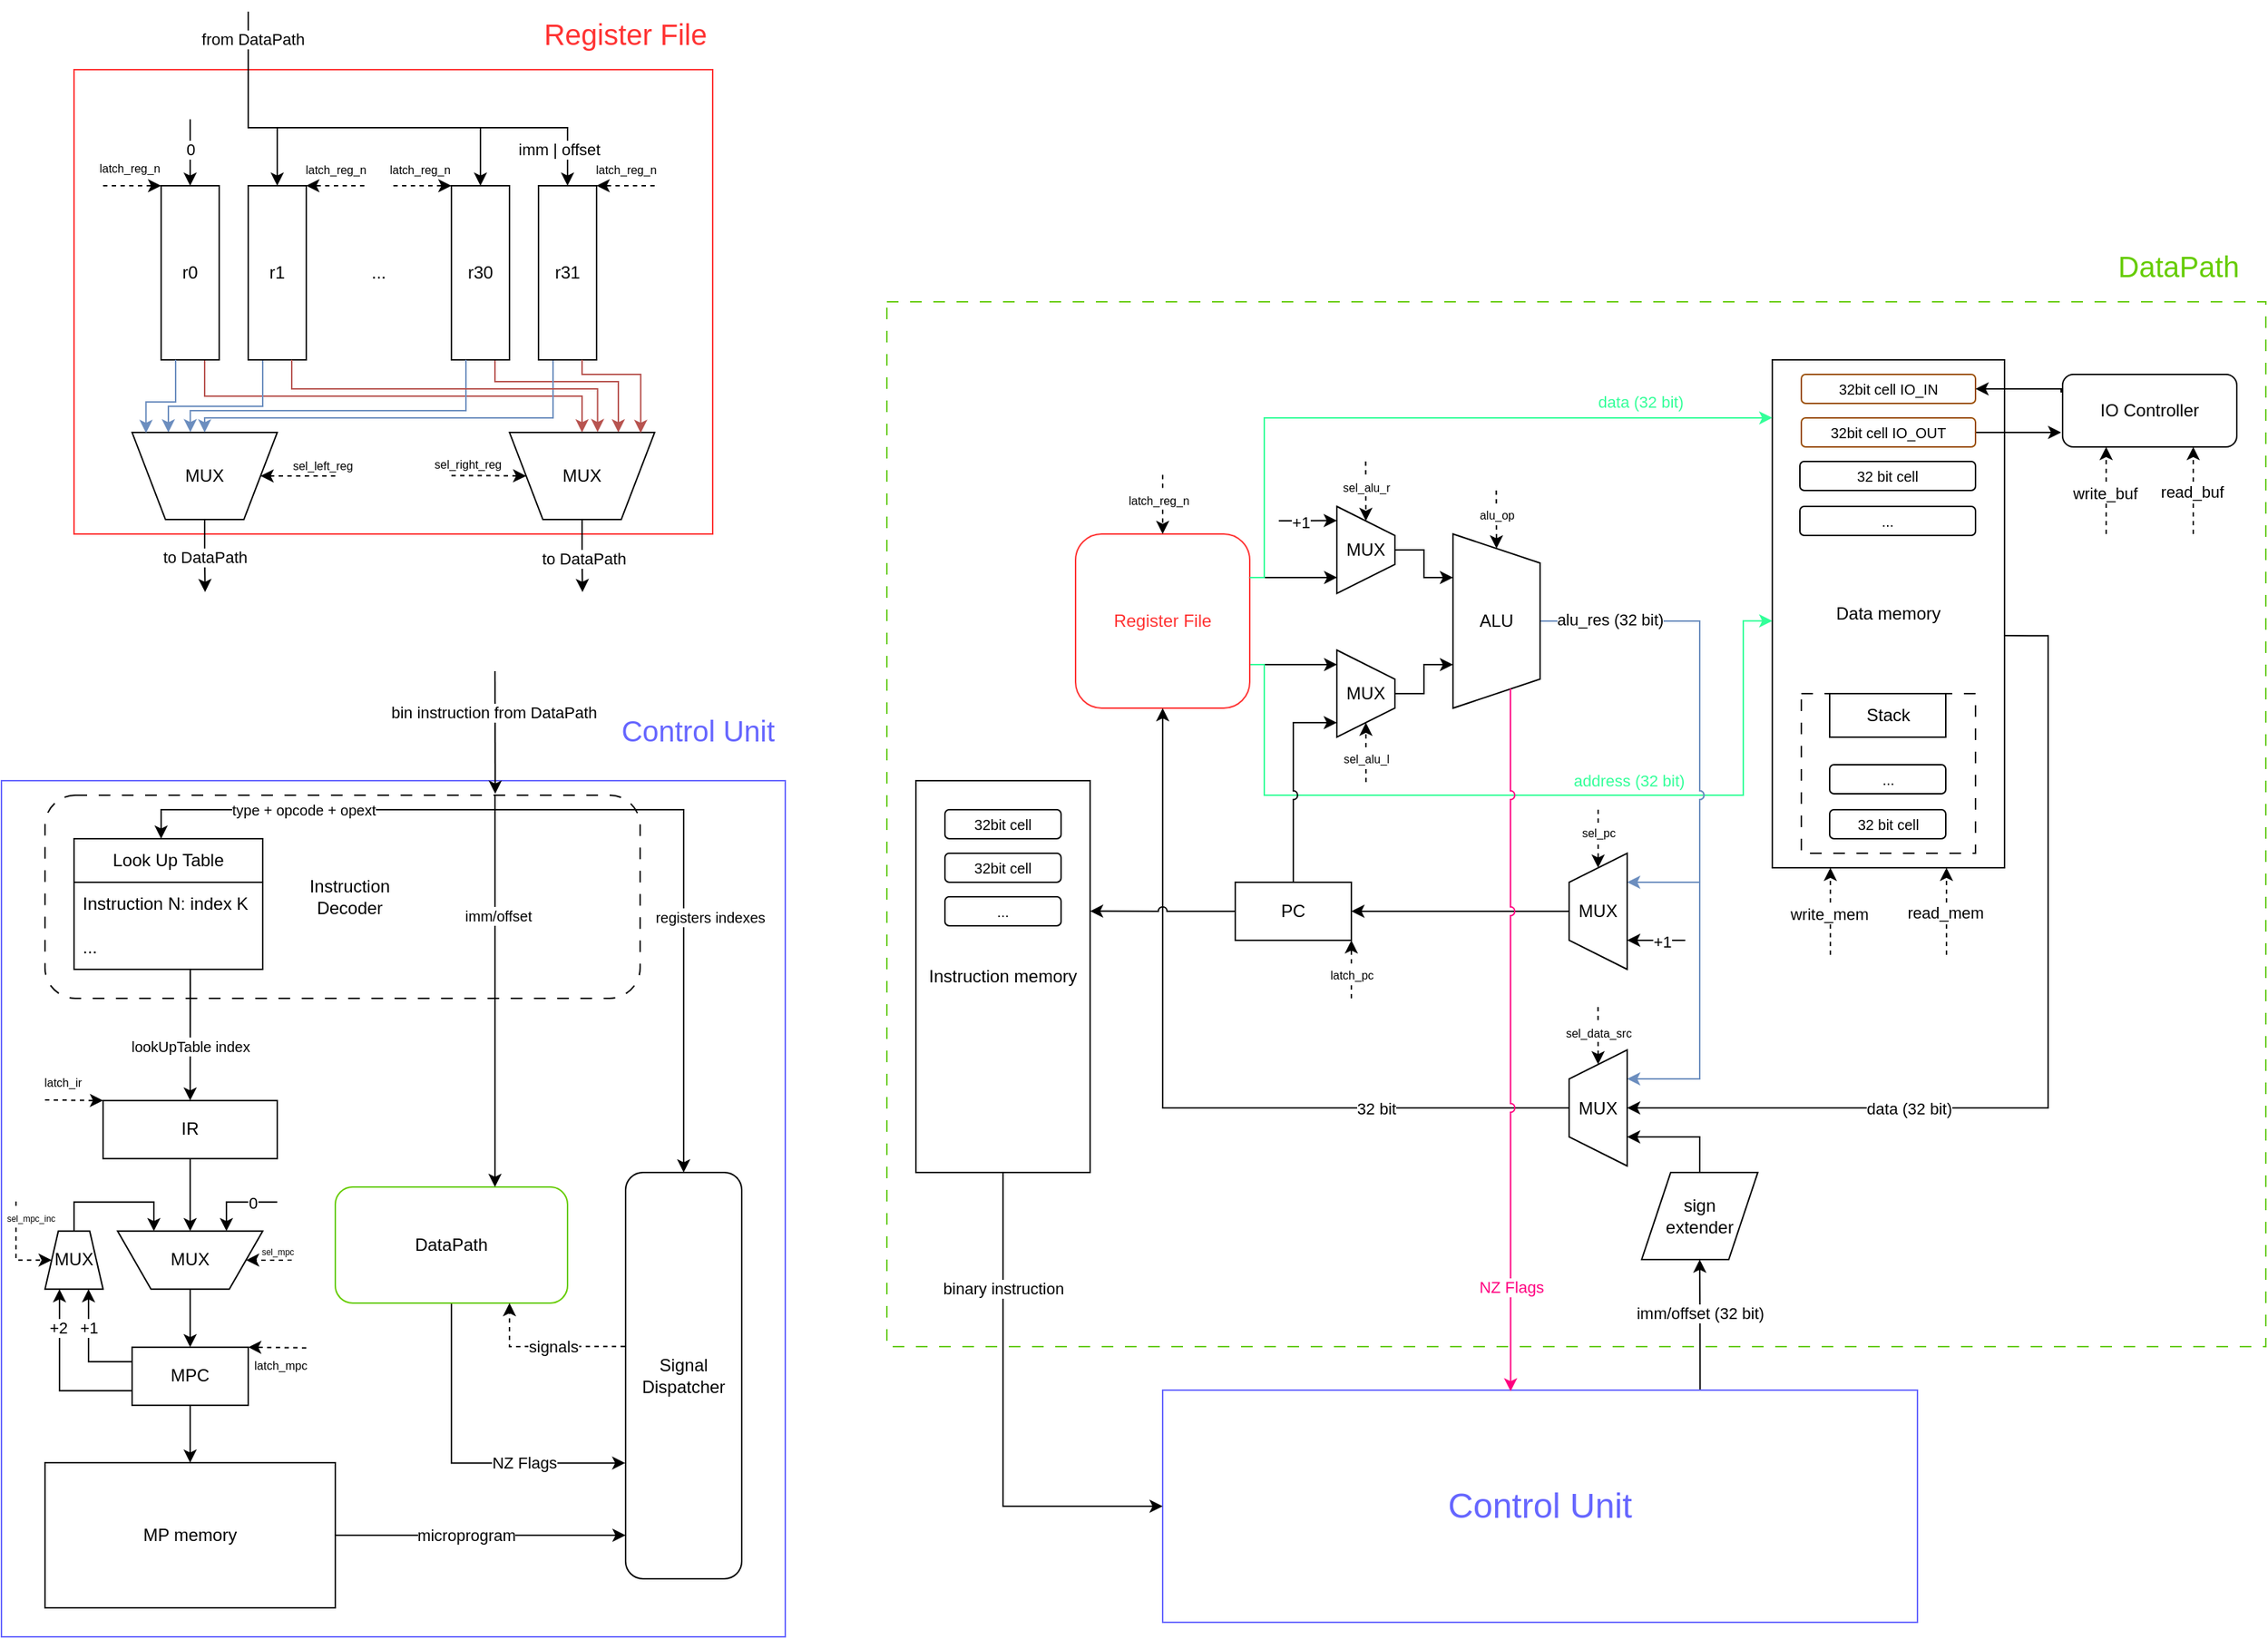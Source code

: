 <mxfile version="27.0.5">
  <diagram name="Страница — 1" id="z1fpUaOGZpdqGnygQPZb">
    <mxGraphModel dx="1426" dy="889" grid="1" gridSize="10" guides="1" tooltips="1" connect="1" arrows="1" fold="1" page="1" pageScale="1" pageWidth="827" pageHeight="1169" math="0" shadow="0">
      <root>
        <mxCell id="0" />
        <mxCell id="1" parent="0" />
        <mxCell id="oMzu2f3fphEvVEeA5ftE-58" value="" style="rounded=1;whiteSpace=wrap;html=1;fillColor=none;movable=1;resizable=1;rotatable=1;deletable=1;editable=1;locked=0;connectable=1;dashed=1;dashPattern=8 8;" parent="1" vertex="1">
          <mxGeometry x="50" y="580" width="410" height="140" as="geometry" />
        </mxCell>
        <mxCell id="oMzu2f3fphEvVEeA5ftE-1" value="" style="verticalLabelPosition=bottom;verticalAlign=top;html=1;shape=mxgraph.basic.rect;fillColor2=none;strokeWidth=1;size=30;indent=100;fillColor=none;strokeColor=#FF3333;movable=1;resizable=1;rotatable=1;deletable=1;editable=1;locked=0;connectable=1;" parent="1" vertex="1">
          <mxGeometry x="70" y="80" width="440" height="320" as="geometry" />
        </mxCell>
        <mxCell id="oMzu2f3fphEvVEeA5ftE-2" value="&lt;font style=&quot;font-size: 20px;&quot;&gt;Register File&lt;/font&gt;" style="text;html=1;align=center;verticalAlign=middle;whiteSpace=wrap;rounded=0;strokeColor=none;fontColor=#FF3333;" parent="1" vertex="1">
          <mxGeometry x="390" y="40" width="120" height="30" as="geometry" />
        </mxCell>
        <mxCell id="oMzu2f3fphEvVEeA5ftE-17" style="edgeStyle=orthogonalEdgeStyle;rounded=0;orthogonalLoop=1;jettySize=auto;html=1;entryX=0;entryY=0.5;entryDx=0;entryDy=0;" parent="1" source="oMzu2f3fphEvVEeA5ftE-1" target="oMzu2f3fphEvVEeA5ftE-3" edge="1">
          <mxGeometry relative="1" as="geometry">
            <Array as="points">
              <mxPoint x="160" y="110" />
              <mxPoint x="160" y="110" />
            </Array>
          </mxGeometry>
        </mxCell>
        <mxCell id="oMzu2f3fphEvVEeA5ftE-18" value="0" style="edgeLabel;html=1;align=center;verticalAlign=middle;resizable=0;points=[];" parent="oMzu2f3fphEvVEeA5ftE-17" vertex="1" connectable="0">
          <mxGeometry x="-0.134" relative="1" as="geometry">
            <mxPoint as="offset" />
          </mxGeometry>
        </mxCell>
        <mxCell id="oMzu2f3fphEvVEeA5ftE-34" style="edgeStyle=orthogonalEdgeStyle;rounded=0;orthogonalLoop=1;jettySize=auto;html=1;exitX=1;exitY=0.25;exitDx=0;exitDy=0;entryX=0.5;entryY=0;entryDx=0;entryDy=0;fillColor=#f8cecc;strokeColor=#b85450;" parent="1" source="oMzu2f3fphEvVEeA5ftE-3" target="oMzu2f3fphEvVEeA5ftE-7" edge="1">
          <mxGeometry relative="1" as="geometry">
            <Array as="points">
              <mxPoint x="160" y="305" />
              <mxPoint x="420" y="305" />
            </Array>
          </mxGeometry>
        </mxCell>
        <mxCell id="oMzu2f3fphEvVEeA5ftE-3" value="r0" style="rounded=0;whiteSpace=wrap;html=1;direction=south;" parent="1" vertex="1">
          <mxGeometry x="130" y="160" width="40" height="120" as="geometry" />
        </mxCell>
        <mxCell id="oMzu2f3fphEvVEeA5ftE-12" style="edgeStyle=orthogonalEdgeStyle;rounded=0;orthogonalLoop=1;jettySize=auto;html=1;entryX=0;entryY=0.5;entryDx=0;entryDy=0;" parent="1" target="oMzu2f3fphEvVEeA5ftE-4" edge="1">
          <mxGeometry relative="1" as="geometry">
            <mxPoint x="190" y="40" as="sourcePoint" />
            <Array as="points">
              <mxPoint x="190" y="120" />
              <mxPoint x="210" y="120" />
            </Array>
          </mxGeometry>
        </mxCell>
        <mxCell id="oMzu2f3fphEvVEeA5ftE-21" style="edgeStyle=orthogonalEdgeStyle;rounded=0;orthogonalLoop=1;jettySize=auto;html=1;exitX=1;exitY=0.75;exitDx=0;exitDy=0;entryX=0.25;entryY=0;entryDx=0;entryDy=0;fillColor=#dae8fc;strokeColor=#6c8ebf;" parent="1" source="oMzu2f3fphEvVEeA5ftE-4" target="oMzu2f3fphEvVEeA5ftE-6" edge="1">
          <mxGeometry relative="1" as="geometry">
            <mxPoint x="230" y="298" as="sourcePoint" />
            <mxPoint x="135" y="348" as="targetPoint" />
            <Array as="points">
              <mxPoint x="200" y="312" />
              <mxPoint x="135" y="312" />
            </Array>
          </mxGeometry>
        </mxCell>
        <mxCell id="oMzu2f3fphEvVEeA5ftE-4" value="r1" style="rounded=0;whiteSpace=wrap;html=1;direction=south;" parent="1" vertex="1">
          <mxGeometry x="190" y="160" width="40" height="120" as="geometry" />
        </mxCell>
        <mxCell id="oMzu2f3fphEvVEeA5ftE-13" style="edgeStyle=orthogonalEdgeStyle;rounded=0;orthogonalLoop=1;jettySize=auto;html=1;entryX=0;entryY=0.5;entryDx=0;entryDy=0;" parent="1" target="oMzu2f3fphEvVEeA5ftE-5" edge="1">
          <mxGeometry relative="1" as="geometry">
            <mxPoint x="190" y="40" as="sourcePoint" />
            <Array as="points">
              <mxPoint x="190" y="40" />
              <mxPoint x="190" y="120" />
              <mxPoint x="350" y="120" />
            </Array>
          </mxGeometry>
        </mxCell>
        <mxCell id="oMzu2f3fphEvVEeA5ftE-31" style="edgeStyle=orthogonalEdgeStyle;rounded=0;orthogonalLoop=1;jettySize=auto;html=1;exitX=1;exitY=0.25;exitDx=0;exitDy=0;entryX=0.75;entryY=0;entryDx=0;entryDy=0;fillColor=#f8cecc;strokeColor=#b85450;" parent="1" source="oMzu2f3fphEvVEeA5ftE-5" target="oMzu2f3fphEvVEeA5ftE-7" edge="1">
          <mxGeometry relative="1" as="geometry">
            <mxPoint x="350" y="275" as="sourcePoint" />
            <mxPoint x="445" y="325" as="targetPoint" />
            <Array as="points">
              <mxPoint x="360" y="295" />
              <mxPoint x="445" y="295" />
            </Array>
          </mxGeometry>
        </mxCell>
        <mxCell id="oMzu2f3fphEvVEeA5ftE-5" value="r30" style="rounded=0;whiteSpace=wrap;html=1;direction=south;" parent="1" vertex="1">
          <mxGeometry x="330" y="160" width="40" height="120" as="geometry" />
        </mxCell>
        <mxCell id="oMzu2f3fphEvVEeA5ftE-36" style="edgeStyle=orthogonalEdgeStyle;rounded=0;orthogonalLoop=1;jettySize=auto;html=1;exitX=0.5;exitY=1;exitDx=0;exitDy=0;" parent="1" source="oMzu2f3fphEvVEeA5ftE-6" edge="1">
          <mxGeometry relative="1" as="geometry">
            <mxPoint x="160.31" y="440" as="targetPoint" />
          </mxGeometry>
        </mxCell>
        <mxCell id="oMzu2f3fphEvVEeA5ftE-38" value="to DataPath" style="edgeLabel;html=1;align=center;verticalAlign=middle;resizable=0;points=[];" parent="oMzu2f3fphEvVEeA5ftE-36" vertex="1" connectable="0">
          <mxGeometry x="-0.131" relative="1" as="geometry">
            <mxPoint y="4" as="offset" />
          </mxGeometry>
        </mxCell>
        <mxCell id="oMzu2f3fphEvVEeA5ftE-40" style="edgeStyle=orthogonalEdgeStyle;rounded=0;orthogonalLoop=1;jettySize=auto;html=1;exitX=1;exitY=0.5;exitDx=0;exitDy=0;entryX=1;entryY=0.5;entryDx=0;entryDy=0;" parent="1" source="oMzu2f3fphEvVEeA5ftE-6" target="oMzu2f3fphEvVEeA5ftE-6" edge="1">
          <mxGeometry relative="1" as="geometry">
            <Array as="points" />
          </mxGeometry>
        </mxCell>
        <mxCell id="oMzu2f3fphEvVEeA5ftE-41" style="edgeStyle=orthogonalEdgeStyle;rounded=0;orthogonalLoop=1;jettySize=auto;html=1;exitX=0.409;exitY=0.875;exitDx=0;exitDy=0;entryX=1;entryY=0.5;entryDx=0;entryDy=0;exitPerimeter=0;dashed=1;" parent="1" source="oMzu2f3fphEvVEeA5ftE-1" target="oMzu2f3fphEvVEeA5ftE-6" edge="1">
          <mxGeometry relative="1" as="geometry">
            <mxPoint x="230" y="360" as="sourcePoint" />
            <Array as="points">
              <mxPoint x="230" y="360" />
              <mxPoint x="230" y="360" />
            </Array>
          </mxGeometry>
        </mxCell>
        <mxCell id="oMzu2f3fphEvVEeA5ftE-43" value="&lt;font style=&quot;font-size: 8px;&quot;&gt;sel_left_reg&lt;/font&gt;" style="edgeLabel;html=1;align=center;verticalAlign=middle;resizable=0;points=[];" parent="oMzu2f3fphEvVEeA5ftE-41" vertex="1" connectable="0">
          <mxGeometry x="-0.631" y="-2" relative="1" as="geometry">
            <mxPoint y="-6" as="offset" />
          </mxGeometry>
        </mxCell>
        <mxCell id="oMzu2f3fphEvVEeA5ftE-6" value="MUX" style="verticalLabelPosition=middle;verticalAlign=middle;html=1;shape=trapezoid;perimeter=trapezoidPerimeter;whiteSpace=wrap;size=0.23;arcSize=10;flipV=1;labelPosition=center;align=center;" parent="1" vertex="1">
          <mxGeometry x="110" y="330" width="100" height="60" as="geometry" />
        </mxCell>
        <mxCell id="oMzu2f3fphEvVEeA5ftE-37" style="edgeStyle=orthogonalEdgeStyle;rounded=0;orthogonalLoop=1;jettySize=auto;html=1;exitX=0.5;exitY=1;exitDx=0;exitDy=0;" parent="1" source="oMzu2f3fphEvVEeA5ftE-7" edge="1">
          <mxGeometry relative="1" as="geometry">
            <mxPoint x="420.31" y="440" as="targetPoint" />
          </mxGeometry>
        </mxCell>
        <mxCell id="oMzu2f3fphEvVEeA5ftE-39" value="to DataPath" style="edgeLabel;html=1;align=center;verticalAlign=middle;resizable=0;points=[];" parent="oMzu2f3fphEvVEeA5ftE-37" vertex="1" connectable="0">
          <mxGeometry x="-0.348" y="1" relative="1" as="geometry">
            <mxPoint y="10" as="offset" />
          </mxGeometry>
        </mxCell>
        <mxCell id="oMzu2f3fphEvVEeA5ftE-7" value="MUX" style="verticalLabelPosition=middle;verticalAlign=middle;html=1;shape=trapezoid;perimeter=trapezoidPerimeter;whiteSpace=wrap;size=0.23;arcSize=10;flipV=1;labelPosition=center;align=center;" parent="1" vertex="1">
          <mxGeometry x="370" y="330" width="100" height="60" as="geometry" />
        </mxCell>
        <mxCell id="oMzu2f3fphEvVEeA5ftE-8" value="..." style="text;html=1;align=center;verticalAlign=middle;whiteSpace=wrap;rounded=0;" parent="1" vertex="1">
          <mxGeometry x="260" y="200" width="40" height="40" as="geometry" />
        </mxCell>
        <mxCell id="oMzu2f3fphEvVEeA5ftE-16" style="edgeStyle=orthogonalEdgeStyle;rounded=0;orthogonalLoop=1;jettySize=auto;html=1;entryX=0;entryY=0.5;entryDx=0;entryDy=0;" parent="1" target="oMzu2f3fphEvVEeA5ftE-15" edge="1">
          <mxGeometry relative="1" as="geometry">
            <mxPoint x="190" y="40" as="sourcePoint" />
            <Array as="points">
              <mxPoint x="190" y="40" />
              <mxPoint x="190" y="120" />
              <mxPoint x="410" y="120" />
            </Array>
          </mxGeometry>
        </mxCell>
        <mxCell id="oMzu2f3fphEvVEeA5ftE-19" value="from DataPath" style="edgeLabel;html=1;align=center;verticalAlign=middle;resizable=0;points=[];" parent="oMzu2f3fphEvVEeA5ftE-16" vertex="1" connectable="0">
          <mxGeometry x="-0.889" y="3" relative="1" as="geometry">
            <mxPoint as="offset" />
          </mxGeometry>
        </mxCell>
        <mxCell id="oMzu2f3fphEvVEeA5ftE-35" value="imm | offset" style="edgeLabel;html=1;align=center;verticalAlign=middle;resizable=0;points=[];" parent="oMzu2f3fphEvVEeA5ftE-16" vertex="1" connectable="0">
          <mxGeometry x="0.858" y="1" relative="1" as="geometry">
            <mxPoint x="-7" y="-1" as="offset" />
          </mxGeometry>
        </mxCell>
        <mxCell id="oMzu2f3fphEvVEeA5ftE-23" style="edgeStyle=orthogonalEdgeStyle;rounded=0;orthogonalLoop=1;jettySize=auto;html=1;exitX=1;exitY=0.75;exitDx=0;exitDy=0;entryX=0.5;entryY=0;entryDx=0;entryDy=0;fillColor=#dae8fc;strokeColor=#6c8ebf;" parent="1" source="oMzu2f3fphEvVEeA5ftE-15" target="oMzu2f3fphEvVEeA5ftE-6" edge="1">
          <mxGeometry relative="1" as="geometry">
            <Array as="points">
              <mxPoint x="400" y="320" />
              <mxPoint x="160" y="320" />
            </Array>
          </mxGeometry>
        </mxCell>
        <mxCell id="oMzu2f3fphEvVEeA5ftE-15" value="r31" style="rounded=0;whiteSpace=wrap;html=1;direction=south;" parent="1" vertex="1">
          <mxGeometry x="390" y="160" width="40" height="120" as="geometry" />
        </mxCell>
        <mxCell id="oMzu2f3fphEvVEeA5ftE-20" style="edgeStyle=orthogonalEdgeStyle;rounded=0;orthogonalLoop=1;jettySize=auto;html=1;exitX=1;exitY=0.75;exitDx=0;exitDy=0;entryX=0.096;entryY=0.994;entryDx=0;entryDy=0;entryPerimeter=0;fillColor=#dae8fc;strokeColor=#6c8ebf;" parent="1" source="oMzu2f3fphEvVEeA5ftE-3" target="oMzu2f3fphEvVEeA5ftE-6" edge="1">
          <mxGeometry relative="1" as="geometry">
            <mxPoint x="170" y="299" as="sourcePoint" />
            <mxPoint x="119.8" y="349.48" as="targetPoint" />
            <Array as="points">
              <mxPoint x="140" y="309" />
              <mxPoint x="120" y="309" />
            </Array>
          </mxGeometry>
        </mxCell>
        <mxCell id="oMzu2f3fphEvVEeA5ftE-22" style="edgeStyle=orthogonalEdgeStyle;rounded=0;orthogonalLoop=1;jettySize=auto;html=1;entryX=0.401;entryY=1.003;entryDx=0;entryDy=0;entryPerimeter=0;fillColor=#dae8fc;strokeColor=#6c8ebf;" parent="1" target="oMzu2f3fphEvVEeA5ftE-6" edge="1">
          <mxGeometry relative="1" as="geometry">
            <mxPoint x="340" y="280" as="sourcePoint" />
            <mxPoint x="150.1" y="338" as="targetPoint" />
            <Array as="points">
              <mxPoint x="340" y="280" />
              <mxPoint x="340" y="315" />
              <mxPoint x="150" y="315" />
            </Array>
          </mxGeometry>
        </mxCell>
        <mxCell id="oMzu2f3fphEvVEeA5ftE-30" style="edgeStyle=orthogonalEdgeStyle;rounded=0;orthogonalLoop=1;jettySize=auto;html=1;exitX=1;exitY=0.25;exitDx=0;exitDy=0;entryX=0.904;entryY=0.994;entryDx=0;entryDy=0;entryPerimeter=0;fillColor=#f8cecc;strokeColor=#b85450;" parent="1" source="oMzu2f3fphEvVEeA5ftE-15" target="oMzu2f3fphEvVEeA5ftE-7" edge="1">
          <mxGeometry relative="1" as="geometry">
            <Array as="points">
              <mxPoint x="420" y="290" />
              <mxPoint x="460" y="290" />
            </Array>
          </mxGeometry>
        </mxCell>
        <mxCell id="oMzu2f3fphEvVEeA5ftE-33" style="edgeStyle=orthogonalEdgeStyle;rounded=0;orthogonalLoop=1;jettySize=auto;html=1;exitX=1;exitY=0.25;exitDx=0;exitDy=0;entryX=0.607;entryY=1.004;entryDx=0;entryDy=0;entryPerimeter=0;fillColor=#f8cecc;strokeColor=#b85450;" parent="1" source="oMzu2f3fphEvVEeA5ftE-4" edge="1">
          <mxGeometry relative="1" as="geometry">
            <mxPoint x="230" y="280.0" as="sourcePoint" />
            <mxPoint x="430.7" y="329.76" as="targetPoint" />
            <Array as="points">
              <mxPoint x="220" y="300" />
              <mxPoint x="431" y="300" />
            </Array>
          </mxGeometry>
        </mxCell>
        <mxCell id="oMzu2f3fphEvVEeA5ftE-42" style="edgeStyle=orthogonalEdgeStyle;rounded=0;orthogonalLoop=1;jettySize=auto;html=1;exitX=0;exitY=0.5;exitDx=0;exitDy=0;entryX=0;entryY=0.5;entryDx=0;entryDy=0;dashed=1;" parent="1" target="oMzu2f3fphEvVEeA5ftE-7" edge="1">
          <mxGeometry relative="1" as="geometry">
            <mxPoint x="330" y="359.8" as="sourcePoint" />
            <mxPoint x="381" y="359.8" as="targetPoint" />
            <Array as="points">
              <mxPoint x="360" y="360" />
            </Array>
          </mxGeometry>
        </mxCell>
        <mxCell id="oMzu2f3fphEvVEeA5ftE-44" value="&lt;font style=&quot;font-size: 8px;&quot;&gt;sel_right_reg&lt;/font&gt;" style="edgeLabel;html=1;align=center;verticalAlign=middle;resizable=0;points=[];" parent="oMzu2f3fphEvVEeA5ftE-42" vertex="1" connectable="0">
          <mxGeometry x="0.013" y="-2" relative="1" as="geometry">
            <mxPoint x="-15" y="-11" as="offset" />
          </mxGeometry>
        </mxCell>
        <mxCell id="oMzu2f3fphEvVEeA5ftE-46" value="" style="endArrow=classic;html=1;rounded=0;entryX=0;entryY=1;entryDx=0;entryDy=0;dashed=1;" parent="1" target="oMzu2f3fphEvVEeA5ftE-3" edge="1">
          <mxGeometry width="50" height="50" relative="1" as="geometry">
            <mxPoint x="90" y="160" as="sourcePoint" />
            <mxPoint x="130" y="160" as="targetPoint" />
          </mxGeometry>
        </mxCell>
        <mxCell id="oMzu2f3fphEvVEeA5ftE-47" value="&lt;font style=&quot;font-size: 8px;&quot;&gt;latch_reg_n&lt;/font&gt;" style="edgeLabel;html=1;align=center;verticalAlign=middle;resizable=0;points=[];" parent="oMzu2f3fphEvVEeA5ftE-46" vertex="1" connectable="0">
          <mxGeometry x="0.053" relative="1" as="geometry">
            <mxPoint x="-3" y="-13" as="offset" />
          </mxGeometry>
        </mxCell>
        <mxCell id="oMzu2f3fphEvVEeA5ftE-48" value="" style="endArrow=classic;html=1;rounded=0;dashed=1;entryX=0;entryY=0;entryDx=0;entryDy=0;" parent="1" target="oMzu2f3fphEvVEeA5ftE-4" edge="1">
          <mxGeometry width="50" height="50" relative="1" as="geometry">
            <mxPoint x="270" y="160" as="sourcePoint" />
            <mxPoint x="250" y="159.52" as="targetPoint" />
          </mxGeometry>
        </mxCell>
        <mxCell id="oMzu2f3fphEvVEeA5ftE-49" value="&lt;font style=&quot;font-size: 8px;&quot;&gt;latch_reg_n&lt;/font&gt;" style="edgeLabel;html=1;align=center;verticalAlign=middle;resizable=0;points=[];" parent="oMzu2f3fphEvVEeA5ftE-48" vertex="1" connectable="0">
          <mxGeometry x="0.053" relative="1" as="geometry">
            <mxPoint x="1" y="-12" as="offset" />
          </mxGeometry>
        </mxCell>
        <mxCell id="oMzu2f3fphEvVEeA5ftE-52" value="" style="endArrow=classic;html=1;rounded=0;entryX=0;entryY=1;entryDx=0;entryDy=0;dashed=1;" parent="1" target="oMzu2f3fphEvVEeA5ftE-5" edge="1">
          <mxGeometry width="50" height="50" relative="1" as="geometry">
            <mxPoint x="290" y="160" as="sourcePoint" />
            <mxPoint x="330" y="160" as="targetPoint" />
          </mxGeometry>
        </mxCell>
        <mxCell id="oMzu2f3fphEvVEeA5ftE-53" value="&lt;font style=&quot;font-size: 8px;&quot;&gt;latch_reg_n&lt;/font&gt;" style="edgeLabel;html=1;align=center;verticalAlign=middle;resizable=0;points=[];" parent="oMzu2f3fphEvVEeA5ftE-52" vertex="1" connectable="0">
          <mxGeometry x="0.053" relative="1" as="geometry">
            <mxPoint x="-3" y="-12" as="offset" />
          </mxGeometry>
        </mxCell>
        <mxCell id="oMzu2f3fphEvVEeA5ftE-54" value="" style="endArrow=classic;html=1;rounded=0;dashed=1;entryX=0;entryY=0;entryDx=0;entryDy=0;" parent="1" target="oMzu2f3fphEvVEeA5ftE-15" edge="1">
          <mxGeometry width="50" height="50" relative="1" as="geometry">
            <mxPoint x="470" y="160" as="sourcePoint" />
            <mxPoint x="430" y="160" as="targetPoint" />
          </mxGeometry>
        </mxCell>
        <mxCell id="oMzu2f3fphEvVEeA5ftE-55" value="&lt;font style=&quot;font-size: 8px;&quot;&gt;latch_reg_n&lt;/font&gt;" style="edgeLabel;html=1;align=center;verticalAlign=middle;resizable=0;points=[];" parent="oMzu2f3fphEvVEeA5ftE-54" vertex="1" connectable="0">
          <mxGeometry x="0.053" relative="1" as="geometry">
            <mxPoint x="1" y="-12" as="offset" />
          </mxGeometry>
        </mxCell>
        <mxCell id="oMzu2f3fphEvVEeA5ftE-56" value="" style="rounded=0;whiteSpace=wrap;html=1;fillColor=none;strokeColor=#6666FF;movable=1;resizable=1;rotatable=1;deletable=1;editable=1;locked=0;connectable=1;" parent="1" vertex="1">
          <mxGeometry x="20" y="570" width="540" height="590" as="geometry" />
        </mxCell>
        <mxCell id="oMzu2f3fphEvVEeA5ftE-57" value="&lt;font style=&quot;color: rgb(102, 102, 255); font-size: 20px;&quot;&gt;Control Unit&lt;/font&gt;" style="text;html=1;align=center;verticalAlign=middle;whiteSpace=wrap;rounded=0;" parent="1" vertex="1">
          <mxGeometry x="440" y="520" width="120" height="30" as="geometry" />
        </mxCell>
        <mxCell id="oMzu2f3fphEvVEeA5ftE-61" style="edgeStyle=orthogonalEdgeStyle;rounded=0;orthogonalLoop=1;jettySize=auto;html=1;entryX=0.5;entryY=0;entryDx=0;entryDy=0;" parent="1" target="oMzu2f3fphEvVEeA5ftE-85" edge="1">
          <mxGeometry relative="1" as="geometry">
            <mxPoint x="490" y="760" as="targetPoint" />
            <mxPoint x="360" y="580" as="sourcePoint" />
            <Array as="points">
              <mxPoint x="360" y="590" />
              <mxPoint x="490" y="590" />
            </Array>
          </mxGeometry>
        </mxCell>
        <mxCell id="qaOXAqAwc1qHSj3cVgYt-5" value="&lt;font style=&quot;font-size: 10px;&quot;&gt;registers indexes&lt;/font&gt;" style="edgeLabel;html=1;align=center;verticalAlign=middle;resizable=0;points=[];" parent="oMzu2f3fphEvVEeA5ftE-61" vertex="1" connectable="0">
          <mxGeometry x="-0.361" y="1" relative="1" as="geometry">
            <mxPoint x="33" y="75" as="offset" />
          </mxGeometry>
        </mxCell>
        <mxCell id="oMzu2f3fphEvVEeA5ftE-62" style="edgeStyle=orthogonalEdgeStyle;rounded=0;orthogonalLoop=1;jettySize=auto;html=1;entryX=0.5;entryY=0;entryDx=0;entryDy=0;exitX=0.616;exitY=1.006;exitDx=0;exitDy=0;exitPerimeter=0;" parent="1" source="eaKH2CY-1QnrjqGqMFEq-3" target="oMzu2f3fphEvVEeA5ftE-59" edge="1">
          <mxGeometry relative="1" as="geometry">
            <mxPoint x="150" y="700" as="sourcePoint" />
            <Array as="points">
              <mxPoint x="150" y="710" />
              <mxPoint x="150" y="710" />
            </Array>
          </mxGeometry>
        </mxCell>
        <mxCell id="qaOXAqAwc1qHSj3cVgYt-3" value="&lt;font style=&quot;font-size: 10px;&quot;&gt;lookUpTable index&lt;/font&gt;" style="edgeLabel;html=1;align=center;verticalAlign=middle;resizable=0;points=[];" parent="oMzu2f3fphEvVEeA5ftE-62" vertex="1" connectable="0">
          <mxGeometry x="-0.378" y="-1" relative="1" as="geometry">
            <mxPoint x="1" y="25" as="offset" />
          </mxGeometry>
        </mxCell>
        <mxCell id="oMzu2f3fphEvVEeA5ftE-67" style="edgeStyle=orthogonalEdgeStyle;rounded=0;orthogonalLoop=1;jettySize=auto;html=1;exitX=0.5;exitY=1;exitDx=0;exitDy=0;entryX=0.5;entryY=0;entryDx=0;entryDy=0;" parent="1" source="oMzu2f3fphEvVEeA5ftE-59" target="oMzu2f3fphEvVEeA5ftE-66" edge="1">
          <mxGeometry relative="1" as="geometry" />
        </mxCell>
        <mxCell id="oMzu2f3fphEvVEeA5ftE-59" value="IR" style="rounded=0;whiteSpace=wrap;html=1;" parent="1" vertex="1">
          <mxGeometry x="90" y="790.43" width="120" height="40" as="geometry" />
        </mxCell>
        <mxCell id="oMzu2f3fphEvVEeA5ftE-78" style="edgeStyle=orthogonalEdgeStyle;rounded=0;orthogonalLoop=1;jettySize=auto;html=1;exitX=0.5;exitY=1;exitDx=0;exitDy=0;entryX=0.5;entryY=0;entryDx=0;entryDy=0;" parent="1" source="oMzu2f3fphEvVEeA5ftE-66" target="oMzu2f3fphEvVEeA5ftE-77" edge="1">
          <mxGeometry relative="1" as="geometry" />
        </mxCell>
        <mxCell id="oMzu2f3fphEvVEeA5ftE-66" value="MUX" style="verticalLabelPosition=middle;verticalAlign=middle;html=1;shape=trapezoid;perimeter=trapezoidPerimeter;whiteSpace=wrap;size=0.23;arcSize=10;flipV=1;labelPosition=center;align=center;" parent="1" vertex="1">
          <mxGeometry x="100" y="880.43" width="100" height="40" as="geometry" />
        </mxCell>
        <mxCell id="oMzu2f3fphEvVEeA5ftE-70" value="" style="endArrow=classic;html=1;rounded=0;entryX=0.75;entryY=0;entryDx=0;entryDy=0;edgeStyle=orthogonalEdgeStyle;" parent="1" target="oMzu2f3fphEvVEeA5ftE-66" edge="1">
          <mxGeometry width="50" height="50" relative="1" as="geometry">
            <mxPoint x="210" y="860.43" as="sourcePoint" />
            <mxPoint x="265" y="870.43" as="targetPoint" />
            <Array as="points">
              <mxPoint x="210" y="860.43" />
              <mxPoint x="175" y="860.43" />
            </Array>
          </mxGeometry>
        </mxCell>
        <mxCell id="oMzu2f3fphEvVEeA5ftE-71" value="0" style="edgeLabel;html=1;align=center;verticalAlign=middle;resizable=0;points=[];" parent="oMzu2f3fphEvVEeA5ftE-70" vertex="1" connectable="0">
          <mxGeometry x="-0.36" relative="1" as="geometry">
            <mxPoint as="offset" />
          </mxGeometry>
        </mxCell>
        <mxCell id="oMzu2f3fphEvVEeA5ftE-94" style="edgeStyle=orthogonalEdgeStyle;rounded=0;orthogonalLoop=1;jettySize=auto;html=1;entryX=-0.003;entryY=0.715;entryDx=0;entryDy=0;exitX=0.5;exitY=1;exitDx=0;exitDy=0;entryPerimeter=0;" parent="1" source="oMzu2f3fphEvVEeA5ftE-74" target="oMzu2f3fphEvVEeA5ftE-85" edge="1">
          <mxGeometry relative="1" as="geometry">
            <Array as="points">
              <mxPoint x="330" y="1040" />
            </Array>
            <mxPoint x="312.5" y="1060.03" as="sourcePoint" />
            <mxPoint x="287.48" y="990" as="targetPoint" />
          </mxGeometry>
        </mxCell>
        <mxCell id="oMzu2f3fphEvVEeA5ftE-95" value="&lt;font&gt;NZ Flags&lt;/font&gt;" style="edgeLabel;html=1;align=center;verticalAlign=middle;resizable=0;points=[];" parent="oMzu2f3fphEvVEeA5ftE-94" vertex="1" connectable="0">
          <mxGeometry x="0.158" y="1" relative="1" as="geometry">
            <mxPoint x="27" y="1" as="offset" />
          </mxGeometry>
        </mxCell>
        <mxCell id="oMzu2f3fphEvVEeA5ftE-74" value="DataPath" style="rounded=1;whiteSpace=wrap;html=1;strokeColor=#66CC00;" parent="1" vertex="1">
          <mxGeometry x="250" y="850" width="160" height="80" as="geometry" />
        </mxCell>
        <mxCell id="oMzu2f3fphEvVEeA5ftE-76" style="edgeStyle=orthogonalEdgeStyle;rounded=0;orthogonalLoop=1;jettySize=auto;html=1;exitX=0.5;exitY=0;exitDx=0;exitDy=0;entryX=0.25;entryY=0;entryDx=0;entryDy=0;" parent="1" source="oMzu2f3fphEvVEeA5ftE-75" target="oMzu2f3fphEvVEeA5ftE-66" edge="1">
          <mxGeometry relative="1" as="geometry" />
        </mxCell>
        <mxCell id="oMzu2f3fphEvVEeA5ftE-75" value="MUX" style="verticalLabelPosition=middle;verticalAlign=middle;html=1;shape=trapezoid;perimeter=trapezoidPerimeter;whiteSpace=wrap;size=0.23;arcSize=10;flipV=0;labelPosition=center;align=center;" parent="1" vertex="1">
          <mxGeometry x="50" y="880.43" width="40" height="40" as="geometry" />
        </mxCell>
        <mxCell id="oMzu2f3fphEvVEeA5ftE-79" style="edgeStyle=orthogonalEdgeStyle;rounded=0;orthogonalLoop=1;jettySize=auto;html=1;exitX=0;exitY=0.25;exitDx=0;exitDy=0;entryX=0.75;entryY=1;entryDx=0;entryDy=0;" parent="1" source="oMzu2f3fphEvVEeA5ftE-77" target="oMzu2f3fphEvVEeA5ftE-75" edge="1">
          <mxGeometry relative="1" as="geometry" />
        </mxCell>
        <mxCell id="oMzu2f3fphEvVEeA5ftE-81" value="+1" style="edgeLabel;html=1;align=center;verticalAlign=middle;resizable=0;points=[];" parent="oMzu2f3fphEvVEeA5ftE-79" vertex="1" connectable="0">
          <mxGeometry x="-0.451" relative="1" as="geometry">
            <mxPoint x="-8" y="-24" as="offset" />
          </mxGeometry>
        </mxCell>
        <mxCell id="oMzu2f3fphEvVEeA5ftE-80" style="edgeStyle=orthogonalEdgeStyle;rounded=0;orthogonalLoop=1;jettySize=auto;html=1;exitX=0;exitY=0.75;exitDx=0;exitDy=0;entryX=0.25;entryY=1;entryDx=0;entryDy=0;" parent="1" source="oMzu2f3fphEvVEeA5ftE-77" target="oMzu2f3fphEvVEeA5ftE-75" edge="1">
          <mxGeometry relative="1" as="geometry" />
        </mxCell>
        <mxCell id="oMzu2f3fphEvVEeA5ftE-82" value="+2" style="edgeLabel;html=1;align=center;verticalAlign=middle;resizable=0;points=[];" parent="oMzu2f3fphEvVEeA5ftE-80" vertex="1" connectable="0">
          <mxGeometry x="-0.37" relative="1" as="geometry">
            <mxPoint x="-13" y="-44" as="offset" />
          </mxGeometry>
        </mxCell>
        <mxCell id="oMzu2f3fphEvVEeA5ftE-77" value="MPC" style="rounded=0;whiteSpace=wrap;html=1;" parent="1" vertex="1">
          <mxGeometry x="110" y="960.43" width="80" height="40" as="geometry" />
        </mxCell>
        <mxCell id="oMzu2f3fphEvVEeA5ftE-86" style="edgeStyle=orthogonalEdgeStyle;rounded=0;orthogonalLoop=1;jettySize=auto;html=1;exitX=0.5;exitY=1;exitDx=0;exitDy=0;entryX=0.5;entryY=0;entryDx=0;entryDy=0;" parent="1" source="oMzu2f3fphEvVEeA5ftE-77" target="oMzu2f3fphEvVEeA5ftE-83" edge="1">
          <mxGeometry relative="1" as="geometry">
            <Array as="points" />
            <mxPoint x="250" y="990" as="sourcePoint" />
            <mxPoint x="400" y="990" as="targetPoint" />
          </mxGeometry>
        </mxCell>
        <mxCell id="oMzu2f3fphEvVEeA5ftE-83" value="MP memory" style="rounded=0;whiteSpace=wrap;html=1;" parent="1" vertex="1">
          <mxGeometry x="50" y="1040" width="200" height="100" as="geometry" />
        </mxCell>
        <mxCell id="oMzu2f3fphEvVEeA5ftE-85" value="Signal Dispatcher" style="rounded=1;whiteSpace=wrap;html=1;" parent="1" vertex="1">
          <mxGeometry x="450" y="840" width="80" height="280" as="geometry" />
        </mxCell>
        <mxCell id="oMzu2f3fphEvVEeA5ftE-96" style="edgeStyle=orthogonalEdgeStyle;rounded=0;orthogonalLoop=1;jettySize=auto;html=1;exitX=-0.006;exitY=0.428;exitDx=0;exitDy=0;entryX=0.75;entryY=1;entryDx=0;entryDy=0;exitPerimeter=0;dashed=1;" parent="1" source="oMzu2f3fphEvVEeA5ftE-85" target="oMzu2f3fphEvVEeA5ftE-74" edge="1">
          <mxGeometry relative="1" as="geometry">
            <mxPoint x="450.0" y="960.49" as="sourcePoint" />
            <mxPoint x="351.04" y="960.43" as="targetPoint" />
            <Array as="points">
              <mxPoint x="401" y="960" />
              <mxPoint x="370" y="960" />
            </Array>
          </mxGeometry>
        </mxCell>
        <mxCell id="oMzu2f3fphEvVEeA5ftE-99" value="&lt;font&gt;signals&lt;/font&gt;" style="edgeLabel;html=1;align=center;verticalAlign=middle;resizable=0;points=[];" parent="oMzu2f3fphEvVEeA5ftE-96" vertex="1" connectable="0">
          <mxGeometry x="-0.009" y="-3" relative="1" as="geometry">
            <mxPoint x="5" y="3" as="offset" />
          </mxGeometry>
        </mxCell>
        <mxCell id="oMzu2f3fphEvVEeA5ftE-98" style="edgeStyle=orthogonalEdgeStyle;rounded=0;orthogonalLoop=1;jettySize=auto;html=1;" parent="1" edge="1">
          <mxGeometry relative="1" as="geometry">
            <mxPoint x="360" y="590" as="sourcePoint" />
            <mxPoint x="360" y="850" as="targetPoint" />
            <Array as="points">
              <mxPoint x="360" y="740" />
              <mxPoint x="360" y="740" />
            </Array>
          </mxGeometry>
        </mxCell>
        <mxCell id="oMzu2f3fphEvVEeA5ftE-101" value="&lt;font style=&quot;font-size: 10px;&quot;&gt;imm/offset&lt;/font&gt;" style="edgeLabel;html=1;align=center;verticalAlign=middle;resizable=0;points=[];" parent="oMzu2f3fphEvVEeA5ftE-98" vertex="1" connectable="0">
          <mxGeometry x="-0.057" y="-1" relative="1" as="geometry">
            <mxPoint x="3" y="-50" as="offset" />
          </mxGeometry>
        </mxCell>
        <mxCell id="oMzu2f3fphEvVEeA5ftE-104" value="" style="endArrow=classic;html=1;rounded=0;dashed=1;entryX=1;entryY=0.5;entryDx=0;entryDy=0;" parent="1" target="oMzu2f3fphEvVEeA5ftE-66" edge="1">
          <mxGeometry width="50" height="50" relative="1" as="geometry">
            <mxPoint x="220" y="900.29" as="sourcePoint" />
            <mxPoint x="190" y="900.29" as="targetPoint" />
          </mxGeometry>
        </mxCell>
        <mxCell id="oMzu2f3fphEvVEeA5ftE-105" value="&lt;font style=&quot;font-size: 6px;&quot;&gt;sel_mpc&lt;/font&gt;" style="edgeLabel;html=1;align=center;verticalAlign=middle;resizable=0;points=[];" parent="oMzu2f3fphEvVEeA5ftE-104" vertex="1" connectable="0">
          <mxGeometry x="-0.274" relative="1" as="geometry">
            <mxPoint x="1" y="-8" as="offset" />
          </mxGeometry>
        </mxCell>
        <mxCell id="oMzu2f3fphEvVEeA5ftE-106" value="" style="endArrow=classic;html=1;rounded=0;dashed=1;edgeStyle=orthogonalEdgeStyle;entryX=0;entryY=0.5;entryDx=0;entryDy=0;" parent="1" target="oMzu2f3fphEvVEeA5ftE-75" edge="1">
          <mxGeometry width="50" height="50" relative="1" as="geometry">
            <mxPoint x="30" y="860" as="sourcePoint" />
            <mxPoint x="34" y="900.43" as="targetPoint" />
            <Array as="points">
              <mxPoint x="30" y="860" />
              <mxPoint x="30" y="900" />
            </Array>
          </mxGeometry>
        </mxCell>
        <mxCell id="oMzu2f3fphEvVEeA5ftE-107" value="&lt;font style=&quot;font-size: 6px;&quot;&gt;sel_mpc_inc&lt;/font&gt;" style="edgeLabel;html=1;align=center;verticalAlign=middle;resizable=0;points=[];" parent="oMzu2f3fphEvVEeA5ftE-106" vertex="1" connectable="0">
          <mxGeometry x="-0.274" relative="1" as="geometry">
            <mxPoint x="10" y="-14" as="offset" />
          </mxGeometry>
        </mxCell>
        <mxCell id="oMzu2f3fphEvVEeA5ftE-108" value="" style="rounded=0;whiteSpace=wrap;html=1;fillColor=none;dashed=1;dashPattern=8 8;strokeColor=#66CC00;movable=0;resizable=0;rotatable=0;deletable=0;editable=0;locked=1;connectable=0;" parent="1" vertex="1">
          <mxGeometry x="630" y="240" width="950" height="720" as="geometry" />
        </mxCell>
        <mxCell id="oMzu2f3fphEvVEeA5ftE-109" value="&lt;font style=&quot;color: rgb(102, 204, 0); font-size: 20px;&quot;&gt;DataPath&lt;/font&gt;" style="text;html=1;align=center;verticalAlign=middle;whiteSpace=wrap;rounded=0;" parent="1" vertex="1">
          <mxGeometry x="1460" y="200" width="120" height="30" as="geometry" />
        </mxCell>
        <mxCell id="oMzu2f3fphEvVEeA5ftE-185" style="edgeStyle=orthogonalEdgeStyle;rounded=0;orthogonalLoop=1;jettySize=auto;html=1;exitX=0.712;exitY=0.005;exitDx=0;exitDy=0;exitPerimeter=0;entryX=0.5;entryY=1;entryDx=0;entryDy=0;" parent="1" source="oMzu2f3fphEvVEeA5ftE-110" target="j9AMeiG-CyfgLosaFZG3-1" edge="1">
          <mxGeometry relative="1" as="geometry">
            <mxPoint x="1030" y="910" as="sourcePoint" />
            <Array as="points" />
            <mxPoint x="1190" y="920" as="targetPoint" />
          </mxGeometry>
        </mxCell>
        <mxCell id="oMzu2f3fphEvVEeA5ftE-186" value="imm/offset (32 bit)" style="edgeLabel;html=1;align=center;verticalAlign=middle;resizable=0;points=[];rotation=0;" parent="oMzu2f3fphEvVEeA5ftE-185" vertex="1" connectable="0">
          <mxGeometry x="-0.533" y="5" relative="1" as="geometry">
            <mxPoint x="5" y="-33" as="offset" />
          </mxGeometry>
        </mxCell>
        <mxCell id="oMzu2f3fphEvVEeA5ftE-110" value="&lt;font style=&quot;color: rgb(102, 102, 255); font-size: 24px;&quot;&gt;Control Unit&lt;/font&gt;" style="rounded=0;whiteSpace=wrap;html=1;strokeColor=#6666FF;" parent="1" vertex="1">
          <mxGeometry x="820" y="990" width="520" height="160" as="geometry" />
        </mxCell>
        <mxCell id="oMzu2f3fphEvVEeA5ftE-124" style="edgeStyle=orthogonalEdgeStyle;rounded=0;orthogonalLoop=1;jettySize=auto;html=1;exitX=0.5;exitY=1;exitDx=0;exitDy=0;entryX=0;entryY=0.5;entryDx=0;entryDy=0;" parent="1" source="oMzu2f3fphEvVEeA5ftE-111" target="oMzu2f3fphEvVEeA5ftE-110" edge="1">
          <mxGeometry relative="1" as="geometry">
            <mxPoint x="1060" y="1000" as="targetPoint" />
            <Array as="points">
              <mxPoint x="710" y="1070" />
            </Array>
          </mxGeometry>
        </mxCell>
        <mxCell id="oMzu2f3fphEvVEeA5ftE-125" value="binary instruction" style="edgeLabel;html=1;align=center;verticalAlign=middle;resizable=0;points=[];" parent="oMzu2f3fphEvVEeA5ftE-124" vertex="1" connectable="0">
          <mxGeometry x="-0.356" y="-2" relative="1" as="geometry">
            <mxPoint x="2" y="-30" as="offset" />
          </mxGeometry>
        </mxCell>
        <mxCell id="oMzu2f3fphEvVEeA5ftE-111" value="Instruction memory" style="rounded=0;whiteSpace=wrap;html=1;fillColor=none;movable=1;resizable=1;rotatable=1;deletable=1;editable=1;locked=0;connectable=1;" parent="1" vertex="1">
          <mxGeometry x="650" y="570" width="120" height="270" as="geometry" />
        </mxCell>
        <mxCell id="oMzu2f3fphEvVEeA5ftE-112" value="&lt;font style=&quot;font-size: 10px;&quot;&gt;32bit cell&lt;/font&gt;" style="rounded=1;whiteSpace=wrap;html=1;" parent="1" vertex="1">
          <mxGeometry x="670" y="590" width="80" height="20" as="geometry" />
        </mxCell>
        <mxCell id="oMzu2f3fphEvVEeA5ftE-113" value="&lt;font style=&quot;font-size: 10px;&quot;&gt;32bit cell&lt;/font&gt;" style="rounded=1;whiteSpace=wrap;html=1;" parent="1" vertex="1">
          <mxGeometry x="670" y="620" width="80" height="20" as="geometry" />
        </mxCell>
        <mxCell id="oMzu2f3fphEvVEeA5ftE-121" value="" style="rounded=0;whiteSpace=wrap;html=1;fillColor=none;dashed=1;dashPattern=8 8;" parent="1" vertex="1">
          <mxGeometry x="1260" y="510" width="120" height="110" as="geometry" />
        </mxCell>
        <mxCell id="oMzu2f3fphEvVEeA5ftE-123" value="Stack" style="text;html=1;align=center;verticalAlign=middle;whiteSpace=wrap;rounded=0;strokeColor=default;" parent="1" vertex="1">
          <mxGeometry x="1279.5" y="510" width="80" height="30" as="geometry" />
        </mxCell>
        <mxCell id="oMzu2f3fphEvVEeA5ftE-120" value="&lt;font style=&quot;font-size: 10px;&quot;&gt;32 bit cell&lt;/font&gt;" style="rounded=1;whiteSpace=wrap;html=1;" parent="1" vertex="1">
          <mxGeometry x="1279.5" y="590" width="80" height="20" as="geometry" />
        </mxCell>
        <mxCell id="oMzu2f3fphEvVEeA5ftE-188" style="edgeStyle=orthogonalEdgeStyle;rounded=0;orthogonalLoop=1;jettySize=auto;html=1;entryX=0.5;entryY=1;entryDx=0;entryDy=0;exitX=1;exitY=0.543;exitDx=0;exitDy=0;exitPerimeter=0;" parent="1" source="oMzu2f3fphEvVEeA5ftE-126" target="oMzu2f3fphEvVEeA5ftE-181" edge="1">
          <mxGeometry relative="1" as="geometry">
            <mxPoint x="1410" y="470" as="sourcePoint" />
            <Array as="points">
              <mxPoint x="1430" y="470" />
              <mxPoint x="1430" y="796" />
            </Array>
          </mxGeometry>
        </mxCell>
        <mxCell id="oMzu2f3fphEvVEeA5ftE-189" value="data (32 bit)" style="edgeLabel;html=1;align=center;verticalAlign=middle;resizable=0;points=[];" parent="oMzu2f3fphEvVEeA5ftE-188" vertex="1" connectable="0">
          <mxGeometry x="0.279" y="1" relative="1" as="geometry">
            <mxPoint x="-39" y="-1" as="offset" />
          </mxGeometry>
        </mxCell>
        <mxCell id="oMzu2f3fphEvVEeA5ftE-126" value="Data memory" style="rounded=0;whiteSpace=wrap;html=1;fillColor=none;movable=1;resizable=1;rotatable=1;deletable=1;editable=1;locked=0;connectable=1;" parent="1" vertex="1">
          <mxGeometry x="1240" y="280" width="160" height="350" as="geometry" />
        </mxCell>
        <mxCell id="oMzu2f3fphEvVEeA5ftE-127" value="&lt;font style=&quot;font-size: 10px;&quot;&gt;32bit cell IO_IN&lt;/font&gt;" style="rounded=1;whiteSpace=wrap;html=1;strokeColor=#994C00;" parent="1" vertex="1">
          <mxGeometry x="1260" y="290" width="120" height="20" as="geometry" />
        </mxCell>
        <mxCell id="oMzu2f3fphEvVEeA5ftE-135" style="edgeStyle=orthogonalEdgeStyle;rounded=0;orthogonalLoop=1;jettySize=auto;html=1;exitX=1;exitY=0.5;exitDx=0;exitDy=0;" parent="1" source="oMzu2f3fphEvVEeA5ftE-128" edge="1">
          <mxGeometry relative="1" as="geometry">
            <mxPoint x="1439" y="330" as="targetPoint" />
          </mxGeometry>
        </mxCell>
        <mxCell id="oMzu2f3fphEvVEeA5ftE-128" value="&lt;font style=&quot;font-size: 10px;&quot;&gt;32bit cell IO_OUT&lt;/font&gt;" style="rounded=1;whiteSpace=wrap;html=1;strokeColor=#994C00;" parent="1" vertex="1">
          <mxGeometry x="1260" y="320" width="120" height="20" as="geometry" />
        </mxCell>
        <mxCell id="oMzu2f3fphEvVEeA5ftE-131" value="&lt;font style=&quot;font-size: 10px;&quot;&gt;32 bit cell&lt;/font&gt;" style="rounded=1;whiteSpace=wrap;html=1;" parent="1" vertex="1">
          <mxGeometry x="1259" y="350" width="121" height="20" as="geometry" />
        </mxCell>
        <mxCell id="oMzu2f3fphEvVEeA5ftE-133" style="edgeStyle=orthogonalEdgeStyle;rounded=0;orthogonalLoop=1;jettySize=auto;html=1;exitX=0;exitY=0.25;exitDx=0;exitDy=0;entryX=1;entryY=0.5;entryDx=0;entryDy=0;" parent="1" target="oMzu2f3fphEvVEeA5ftE-127" edge="1">
          <mxGeometry relative="1" as="geometry">
            <mxPoint x="1439" y="302.5" as="sourcePoint" />
            <Array as="points">
              <mxPoint x="1439" y="303" />
              <mxPoint x="1439" y="300" />
            </Array>
          </mxGeometry>
        </mxCell>
        <mxCell id="oMzu2f3fphEvVEeA5ftE-132" value="IO Controller" style="rounded=1;whiteSpace=wrap;html=1;" parent="1" vertex="1">
          <mxGeometry x="1440" y="290" width="120" height="50" as="geometry" />
        </mxCell>
        <mxCell id="oMzu2f3fphEvVEeA5ftE-136" value="" style="endArrow=classic;html=1;rounded=0;entryX=0.25;entryY=1;entryDx=0;entryDy=0;dashed=1;" parent="1" target="oMzu2f3fphEvVEeA5ftE-132" edge="1">
          <mxGeometry width="50" height="50" relative="1" as="geometry">
            <mxPoint x="1470" y="400" as="sourcePoint" />
            <mxPoint x="1480" y="350" as="targetPoint" />
          </mxGeometry>
        </mxCell>
        <mxCell id="oMzu2f3fphEvVEeA5ftE-137" value="write_buf" style="edgeLabel;html=1;align=center;verticalAlign=middle;resizable=0;points=[];" parent="oMzu2f3fphEvVEeA5ftE-136" vertex="1" connectable="0">
          <mxGeometry x="0.051" y="1" relative="1" as="geometry">
            <mxPoint y="3" as="offset" />
          </mxGeometry>
        </mxCell>
        <mxCell id="oMzu2f3fphEvVEeA5ftE-141" value="" style="endArrow=classic;html=1;rounded=0;entryX=0.75;entryY=1;entryDx=0;entryDy=0;dashed=1;" parent="1" target="oMzu2f3fphEvVEeA5ftE-132" edge="1">
          <mxGeometry width="50" height="50" relative="1" as="geometry">
            <mxPoint x="1530" y="400" as="sourcePoint" />
            <mxPoint x="1539.81" y="340" as="targetPoint" />
          </mxGeometry>
        </mxCell>
        <mxCell id="oMzu2f3fphEvVEeA5ftE-142" value="read_buf" style="edgeLabel;html=1;align=center;verticalAlign=middle;resizable=0;points=[];" parent="oMzu2f3fphEvVEeA5ftE-141" vertex="1" connectable="0">
          <mxGeometry x="0.051" y="1" relative="1" as="geometry">
            <mxPoint y="2" as="offset" />
          </mxGeometry>
        </mxCell>
        <mxCell id="oMzu2f3fphEvVEeA5ftE-143" value="" style="endArrow=classic;html=1;rounded=0;entryX=0.25;entryY=1;entryDx=0;entryDy=0;dashed=1;" parent="1" target="oMzu2f3fphEvVEeA5ftE-126" edge="1">
          <mxGeometry width="50" height="50" relative="1" as="geometry">
            <mxPoint x="1280" y="690" as="sourcePoint" />
            <mxPoint x="1280" y="630" as="targetPoint" />
          </mxGeometry>
        </mxCell>
        <mxCell id="oMzu2f3fphEvVEeA5ftE-144" value="write_mem" style="edgeLabel;html=1;align=center;verticalAlign=middle;resizable=0;points=[];" parent="oMzu2f3fphEvVEeA5ftE-143" vertex="1" connectable="0">
          <mxGeometry x="0.051" y="1" relative="1" as="geometry">
            <mxPoint y="3" as="offset" />
          </mxGeometry>
        </mxCell>
        <mxCell id="oMzu2f3fphEvVEeA5ftE-145" value="" style="endArrow=classic;html=1;rounded=0;entryX=0.75;entryY=1;entryDx=0;entryDy=0;dashed=1;" parent="1" target="oMzu2f3fphEvVEeA5ftE-126" edge="1">
          <mxGeometry width="50" height="50" relative="1" as="geometry">
            <mxPoint x="1360" y="690" as="sourcePoint" />
            <mxPoint x="1360" y="630" as="targetPoint" />
          </mxGeometry>
        </mxCell>
        <mxCell id="oMzu2f3fphEvVEeA5ftE-146" value="read_mem" style="edgeLabel;html=1;align=center;verticalAlign=middle;resizable=0;points=[];" parent="oMzu2f3fphEvVEeA5ftE-145" vertex="1" connectable="0">
          <mxGeometry x="0.051" y="1" relative="1" as="geometry">
            <mxPoint y="2" as="offset" />
          </mxGeometry>
        </mxCell>
        <mxCell id="oMzu2f3fphEvVEeA5ftE-147" value="&lt;font style=&quot;font-size: 10px;&quot;&gt;...&lt;/font&gt;" style="rounded=1;whiteSpace=wrap;html=1;" parent="1" vertex="1">
          <mxGeometry x="1259" y="381" width="121" height="20" as="geometry" />
        </mxCell>
        <mxCell id="oMzu2f3fphEvVEeA5ftE-149" value="&lt;span style=&quot;font-size: 10px;&quot;&gt;...&lt;/span&gt;" style="rounded=1;whiteSpace=wrap;html=1;" parent="1" vertex="1">
          <mxGeometry x="1279.5" y="559" width="80" height="20" as="geometry" />
        </mxCell>
        <mxCell id="oMzu2f3fphEvVEeA5ftE-150" value="&lt;span style=&quot;font-size: 10px;&quot;&gt;...&lt;/span&gt;" style="rounded=1;whiteSpace=wrap;html=1;" parent="1" vertex="1">
          <mxGeometry x="670" y="650" width="80" height="20" as="geometry" />
        </mxCell>
        <mxCell id="oMzu2f3fphEvVEeA5ftE-160" style="edgeStyle=orthogonalEdgeStyle;rounded=0;orthogonalLoop=1;jettySize=auto;html=1;exitX=1;exitY=0.75;exitDx=0;exitDy=0;entryX=0.166;entryY=0.995;entryDx=0;entryDy=0;entryPerimeter=0;" parent="1" source="oMzu2f3fphEvVEeA5ftE-151" target="oMzu2f3fphEvVEeA5ftE-154" edge="1">
          <mxGeometry relative="1" as="geometry">
            <mxPoint x="880" y="490" as="targetPoint" />
          </mxGeometry>
        </mxCell>
        <mxCell id="oMzu2f3fphEvVEeA5ftE-163" style="edgeStyle=orthogonalEdgeStyle;rounded=0;orthogonalLoop=1;jettySize=auto;html=1;exitX=1;exitY=0.75;exitDx=0;exitDy=0;strokeColor=#33FF99;entryX=0;entryY=0.514;entryDx=0;entryDy=0;entryPerimeter=0;" parent="1" source="oMzu2f3fphEvVEeA5ftE-151" target="oMzu2f3fphEvVEeA5ftE-126" edge="1">
          <mxGeometry relative="1" as="geometry">
            <Array as="points">
              <mxPoint x="890" y="490" />
              <mxPoint x="890" y="580" />
              <mxPoint x="1220" y="580" />
              <mxPoint x="1220" y="460" />
            </Array>
            <mxPoint x="1230" y="450" as="targetPoint" />
          </mxGeometry>
        </mxCell>
        <mxCell id="oMzu2f3fphEvVEeA5ftE-164" value="&lt;font style=&quot;color: rgb(51, 255, 153);&quot;&gt;address (32 bit)&lt;/font&gt;" style="edgeLabel;html=1;align=center;verticalAlign=middle;resizable=0;points=[];" parent="oMzu2f3fphEvVEeA5ftE-163" vertex="1" connectable="0">
          <mxGeometry x="-0.105" relative="1" as="geometry">
            <mxPoint x="96" y="-10" as="offset" />
          </mxGeometry>
        </mxCell>
        <mxCell id="oMzu2f3fphEvVEeA5ftE-151" value="&lt;font style=&quot;color: rgb(255, 51, 51);&quot;&gt;Register File&lt;/font&gt;" style="rounded=1;whiteSpace=wrap;html=1;strokeColor=#FF3333;" parent="1" vertex="1">
          <mxGeometry x="760" y="400" width="120" height="120" as="geometry" />
        </mxCell>
        <mxCell id="oMzu2f3fphEvVEeA5ftE-190" style="edgeStyle=orthogonalEdgeStyle;rounded=0;orthogonalLoop=1;jettySize=auto;html=1;exitX=0.5;exitY=0;exitDx=0;exitDy=0;entryX=0.75;entryY=1;entryDx=0;entryDy=0;jumpStyle=arc;fillColor=#dae8fc;strokeColor=#6C8EBF;" parent="1" source="oMzu2f3fphEvVEeA5ftE-152" target="oMzu2f3fphEvVEeA5ftE-181" edge="1">
          <mxGeometry relative="1" as="geometry">
            <Array as="points">
              <mxPoint x="1190" y="460" />
              <mxPoint x="1190" y="775" />
            </Array>
          </mxGeometry>
        </mxCell>
        <mxCell id="oMzu2f3fphEvVEeA5ftE-197" style="edgeStyle=orthogonalEdgeStyle;rounded=0;orthogonalLoop=1;jettySize=auto;html=1;exitX=0.5;exitY=0;exitDx=0;exitDy=0;strokeColor=#6C8EBF;jumpStyle=arc;entryX=0.75;entryY=1;entryDx=0;entryDy=0;" parent="1" source="oMzu2f3fphEvVEeA5ftE-152" target="oMzu2f3fphEvVEeA5ftE-198" edge="1">
          <mxGeometry relative="1" as="geometry">
            <mxPoint x="790" y="620" as="targetPoint" />
            <Array as="points">
              <mxPoint x="1190" y="460" />
              <mxPoint x="1190" y="640" />
            </Array>
          </mxGeometry>
        </mxCell>
        <mxCell id="oMzu2f3fphEvVEeA5ftE-206" value="alu_res (32 bit)" style="edgeLabel;html=1;align=center;verticalAlign=middle;resizable=0;points=[];" parent="oMzu2f3fphEvVEeA5ftE-197" vertex="1" connectable="0">
          <mxGeometry x="-0.72" y="1" relative="1" as="geometry">
            <mxPoint as="offset" />
          </mxGeometry>
        </mxCell>
        <mxCell id="oMzu2f3fphEvVEeA5ftE-152" value="ALU" style="shape=trapezoid;perimeter=trapezoidPerimeter;whiteSpace=wrap;html=1;fixedSize=1;direction=south;" parent="1" vertex="1">
          <mxGeometry x="1020" y="400" width="60" height="120" as="geometry" />
        </mxCell>
        <mxCell id="oMzu2f3fphEvVEeA5ftE-155" style="edgeStyle=orthogonalEdgeStyle;rounded=0;orthogonalLoop=1;jettySize=auto;html=1;exitX=0.5;exitY=0;exitDx=0;exitDy=0;entryX=0.25;entryY=1;entryDx=0;entryDy=0;" parent="1" source="oMzu2f3fphEvVEeA5ftE-153" target="oMzu2f3fphEvVEeA5ftE-152" edge="1">
          <mxGeometry relative="1" as="geometry" />
        </mxCell>
        <mxCell id="oMzu2f3fphEvVEeA5ftE-153" value="MUX" style="shape=trapezoid;perimeter=trapezoidPerimeter;whiteSpace=wrap;html=1;fixedSize=1;direction=south;" parent="1" vertex="1">
          <mxGeometry x="940" y="381" width="40" height="60" as="geometry" />
        </mxCell>
        <mxCell id="oMzu2f3fphEvVEeA5ftE-156" style="edgeStyle=orthogonalEdgeStyle;rounded=0;orthogonalLoop=1;jettySize=auto;html=1;exitX=0.5;exitY=0;exitDx=0;exitDy=0;entryX=0.75;entryY=1;entryDx=0;entryDy=0;" parent="1" source="oMzu2f3fphEvVEeA5ftE-154" target="oMzu2f3fphEvVEeA5ftE-152" edge="1">
          <mxGeometry relative="1" as="geometry" />
        </mxCell>
        <mxCell id="oMzu2f3fphEvVEeA5ftE-154" value="MUX" style="shape=trapezoid;perimeter=trapezoidPerimeter;whiteSpace=wrap;html=1;fixedSize=1;direction=south;" parent="1" vertex="1">
          <mxGeometry x="940" y="480" width="40" height="60" as="geometry" />
        </mxCell>
        <mxCell id="oMzu2f3fphEvVEeA5ftE-157" value="" style="endArrow=classic;html=1;rounded=0;entryX=0.163;entryY=1;entryDx=0;entryDy=0;entryPerimeter=0;" parent="1" target="oMzu2f3fphEvVEeA5ftE-153" edge="1">
          <mxGeometry width="50" height="50" relative="1" as="geometry">
            <mxPoint x="900" y="390.85" as="sourcePoint" />
            <mxPoint x="940" y="390.7" as="targetPoint" />
          </mxGeometry>
        </mxCell>
        <mxCell id="oMzu2f3fphEvVEeA5ftE-158" value="+1" style="edgeLabel;html=1;align=center;verticalAlign=middle;resizable=0;points=[];" parent="oMzu2f3fphEvVEeA5ftE-157" vertex="1" connectable="0">
          <mxGeometry x="-0.257" y="2" relative="1" as="geometry">
            <mxPoint y="3" as="offset" />
          </mxGeometry>
        </mxCell>
        <mxCell id="oMzu2f3fphEvVEeA5ftE-159" style="edgeStyle=orthogonalEdgeStyle;rounded=0;orthogonalLoop=1;jettySize=auto;html=1;exitX=1;exitY=0.25;exitDx=0;exitDy=0;entryX=0.816;entryY=0.994;entryDx=0;entryDy=0;entryPerimeter=0;" parent="1" source="oMzu2f3fphEvVEeA5ftE-151" target="oMzu2f3fphEvVEeA5ftE-153" edge="1">
          <mxGeometry relative="1" as="geometry" />
        </mxCell>
        <mxCell id="oMzu2f3fphEvVEeA5ftE-161" style="edgeStyle=orthogonalEdgeStyle;rounded=0;orthogonalLoop=1;jettySize=auto;html=1;exitX=1;exitY=0.25;exitDx=0;exitDy=0;strokeColor=#33FF99;entryX=0;entryY=0.114;entryDx=0;entryDy=0;entryPerimeter=0;" parent="1" source="oMzu2f3fphEvVEeA5ftE-151" target="oMzu2f3fphEvVEeA5ftE-126" edge="1">
          <mxGeometry relative="1" as="geometry">
            <Array as="points">
              <mxPoint x="890" y="430" />
              <mxPoint x="890" y="320" />
              <mxPoint x="1230" y="320" />
            </Array>
            <mxPoint x="1240" y="320" as="targetPoint" />
          </mxGeometry>
        </mxCell>
        <mxCell id="oMzu2f3fphEvVEeA5ftE-162" value="&lt;font style=&quot;color: rgb(51, 255, 153);&quot;&gt;data (32 bit)&lt;/font&gt;" style="edgeLabel;html=1;align=center;verticalAlign=middle;resizable=0;points=[];" parent="oMzu2f3fphEvVEeA5ftE-161" vertex="1" connectable="0">
          <mxGeometry x="0.081" relative="1" as="geometry">
            <mxPoint x="125" y="-11" as="offset" />
          </mxGeometry>
        </mxCell>
        <mxCell id="oMzu2f3fphEvVEeA5ftE-165" value="" style="endArrow=classic;html=1;rounded=0;entryX=0;entryY=0;entryDx=0;entryDy=0;dashed=1;" parent="1" target="oMzu2f3fphEvVEeA5ftE-59" edge="1">
          <mxGeometry width="50" height="50" relative="1" as="geometry">
            <mxPoint x="50" y="790.0" as="sourcePoint" />
            <mxPoint x="90" y="790.0" as="targetPoint" />
          </mxGeometry>
        </mxCell>
        <mxCell id="oMzu2f3fphEvVEeA5ftE-166" value="&lt;font style=&quot;font-size: 8px;&quot;&gt;latch_ir&lt;/font&gt;" style="edgeLabel;html=1;align=center;verticalAlign=middle;resizable=0;points=[];" parent="oMzu2f3fphEvVEeA5ftE-165" vertex="1" connectable="0">
          <mxGeometry x="0.053" relative="1" as="geometry">
            <mxPoint x="-9" y="-13" as="offset" />
          </mxGeometry>
        </mxCell>
        <mxCell id="oMzu2f3fphEvVEeA5ftE-169" value="" style="endArrow=classic;html=1;rounded=0;entryX=1;entryY=0;entryDx=0;entryDy=0;dashed=1;" parent="1" target="oMzu2f3fphEvVEeA5ftE-77" edge="1">
          <mxGeometry width="50" height="50" relative="1" as="geometry">
            <mxPoint x="230" y="960.86" as="sourcePoint" />
            <mxPoint x="190" y="960.43" as="targetPoint" />
          </mxGeometry>
        </mxCell>
        <mxCell id="oMzu2f3fphEvVEeA5ftE-170" value="&lt;font style=&quot;font-size: 8px;&quot;&gt;latch_mpc&lt;/font&gt;" style="edgeLabel;html=1;align=center;verticalAlign=middle;resizable=0;points=[];" parent="oMzu2f3fphEvVEeA5ftE-169" vertex="1" connectable="0">
          <mxGeometry x="0.053" relative="1" as="geometry">
            <mxPoint x="3" y="11" as="offset" />
          </mxGeometry>
        </mxCell>
        <mxCell id="oMzu2f3fphEvVEeA5ftE-171" value="" style="endArrow=classic;html=1;rounded=0;dashed=1;entryX=0.5;entryY=0;entryDx=0;entryDy=0;" parent="1" target="oMzu2f3fphEvVEeA5ftE-151" edge="1">
          <mxGeometry width="50" height="50" relative="1" as="geometry">
            <mxPoint x="820" y="359.28" as="sourcePoint" />
            <mxPoint x="820.04" y="400" as="targetPoint" />
          </mxGeometry>
        </mxCell>
        <mxCell id="oMzu2f3fphEvVEeA5ftE-172" value="&lt;font style=&quot;font-size: 8px;&quot;&gt;latch_reg_n&lt;/font&gt;" style="edgeLabel;html=1;align=center;verticalAlign=middle;resizable=0;points=[];" parent="oMzu2f3fphEvVEeA5ftE-171" vertex="1" connectable="0">
          <mxGeometry x="0.053" relative="1" as="geometry">
            <mxPoint x="-3" y="-5" as="offset" />
          </mxGeometry>
        </mxCell>
        <mxCell id="oMzu2f3fphEvVEeA5ftE-175" value="" style="endArrow=classic;html=1;rounded=0;dashed=1;entryX=0;entryY=0.5;entryDx=0;entryDy=0;" parent="1" target="oMzu2f3fphEvVEeA5ftE-153" edge="1">
          <mxGeometry width="50" height="50" relative="1" as="geometry">
            <mxPoint x="959.85" y="350" as="sourcePoint" />
            <mxPoint x="959.85" y="391" as="targetPoint" />
          </mxGeometry>
        </mxCell>
        <mxCell id="oMzu2f3fphEvVEeA5ftE-176" value="&lt;font style=&quot;font-size: 8px;&quot;&gt;sel_alu_r&lt;/font&gt;" style="edgeLabel;html=1;align=center;verticalAlign=middle;resizable=0;points=[];" parent="oMzu2f3fphEvVEeA5ftE-175" vertex="1" connectable="0">
          <mxGeometry x="0.053" relative="1" as="geometry">
            <mxPoint y="-5" as="offset" />
          </mxGeometry>
        </mxCell>
        <mxCell id="oMzu2f3fphEvVEeA5ftE-177" value="" style="endArrow=classic;html=1;rounded=0;dashed=1;entryX=1;entryY=0.5;entryDx=0;entryDy=0;" parent="1" target="oMzu2f3fphEvVEeA5ftE-154" edge="1">
          <mxGeometry width="50" height="50" relative="1" as="geometry">
            <mxPoint x="960.08" y="571" as="sourcePoint" />
            <mxPoint x="959.93" y="530" as="targetPoint" />
          </mxGeometry>
        </mxCell>
        <mxCell id="oMzu2f3fphEvVEeA5ftE-178" value="&lt;font style=&quot;font-size: 8px;&quot;&gt;sel_alu_l&lt;/font&gt;" style="edgeLabel;html=1;align=center;verticalAlign=middle;resizable=0;points=[];" parent="oMzu2f3fphEvVEeA5ftE-177" vertex="1" connectable="0">
          <mxGeometry x="0.053" relative="1" as="geometry">
            <mxPoint y="4" as="offset" />
          </mxGeometry>
        </mxCell>
        <mxCell id="oMzu2f3fphEvVEeA5ftE-179" value="" style="endArrow=classic;html=1;rounded=0;dashed=1;entryX=0;entryY=0.5;entryDx=0;entryDy=0;" parent="1" target="oMzu2f3fphEvVEeA5ftE-152" edge="1">
          <mxGeometry width="50" height="50" relative="1" as="geometry">
            <mxPoint x="1049.82" y="370" as="sourcePoint" />
            <mxPoint x="1049.97" y="411" as="targetPoint" />
          </mxGeometry>
        </mxCell>
        <mxCell id="oMzu2f3fphEvVEeA5ftE-180" value="&lt;font style=&quot;font-size: 8px;&quot;&gt;alu_op&lt;/font&gt;" style="edgeLabel;html=1;align=center;verticalAlign=middle;resizable=0;points=[];" parent="oMzu2f3fphEvVEeA5ftE-179" vertex="1" connectable="0">
          <mxGeometry x="0.053" relative="1" as="geometry">
            <mxPoint y="-5" as="offset" />
          </mxGeometry>
        </mxCell>
        <mxCell id="oMzu2f3fphEvVEeA5ftE-182" style="edgeStyle=orthogonalEdgeStyle;rounded=0;orthogonalLoop=1;jettySize=auto;html=1;exitX=0.5;exitY=0;exitDx=0;exitDy=0;entryX=0.5;entryY=1;entryDx=0;entryDy=0;" parent="1" source="oMzu2f3fphEvVEeA5ftE-181" target="oMzu2f3fphEvVEeA5ftE-151" edge="1">
          <mxGeometry relative="1" as="geometry">
            <Array as="points">
              <mxPoint x="820" y="795" />
            </Array>
          </mxGeometry>
        </mxCell>
        <mxCell id="oMzu2f3fphEvVEeA5ftE-187" value="32 bit" style="edgeLabel;html=1;align=center;verticalAlign=middle;resizable=0;points=[];" parent="oMzu2f3fphEvVEeA5ftE-182" vertex="1" connectable="0">
          <mxGeometry x="-0.519" relative="1" as="geometry">
            <mxPoint as="offset" />
          </mxGeometry>
        </mxCell>
        <mxCell id="oMzu2f3fphEvVEeA5ftE-181" value="MUX" style="shape=trapezoid;perimeter=trapezoidPerimeter;whiteSpace=wrap;html=1;fixedSize=1;direction=north;" parent="1" vertex="1">
          <mxGeometry x="1100" y="755.5" width="40" height="80" as="geometry" />
        </mxCell>
        <mxCell id="oMzu2f3fphEvVEeA5ftE-183" value="" style="endArrow=classic;html=1;rounded=0;dashed=1;entryX=1;entryY=0.5;entryDx=0;entryDy=0;" parent="1" target="oMzu2f3fphEvVEeA5ftE-181" edge="1">
          <mxGeometry width="50" height="50" relative="1" as="geometry">
            <mxPoint x="1119.92" y="726" as="sourcePoint" />
            <mxPoint x="1119.93" y="765" as="targetPoint" />
          </mxGeometry>
        </mxCell>
        <mxCell id="oMzu2f3fphEvVEeA5ftE-184" value="&lt;font style=&quot;font-size: 8px;&quot;&gt;sel_data_src&lt;/font&gt;" style="edgeLabel;html=1;align=center;verticalAlign=middle;resizable=0;points=[];" parent="oMzu2f3fphEvVEeA5ftE-183" vertex="1" connectable="0">
          <mxGeometry x="0.053" relative="1" as="geometry">
            <mxPoint y="-4" as="offset" />
          </mxGeometry>
        </mxCell>
        <mxCell id="oMzu2f3fphEvVEeA5ftE-196" style="edgeStyle=orthogonalEdgeStyle;rounded=0;orthogonalLoop=1;jettySize=auto;html=1;exitX=0.5;exitY=0;exitDx=0;exitDy=0;jumpStyle=arc;" parent="1" source="oMzu2f3fphEvVEeA5ftE-194" edge="1">
          <mxGeometry relative="1" as="geometry">
            <mxPoint x="940" y="530" as="targetPoint" />
            <Array as="points">
              <mxPoint x="910" y="640" />
              <mxPoint x="910" y="530" />
            </Array>
          </mxGeometry>
        </mxCell>
        <mxCell id="oMzu2f3fphEvVEeA5ftE-194" value="PC" style="rounded=0;whiteSpace=wrap;html=1;" parent="1" vertex="1">
          <mxGeometry x="870" y="640" width="80" height="40" as="geometry" />
        </mxCell>
        <mxCell id="oMzu2f3fphEvVEeA5ftE-201" style="edgeStyle=orthogonalEdgeStyle;rounded=0;orthogonalLoop=1;jettySize=auto;html=1;exitX=0.5;exitY=0;exitDx=0;exitDy=0;entryX=1;entryY=0.5;entryDx=0;entryDy=0;" parent="1" source="oMzu2f3fphEvVEeA5ftE-198" target="oMzu2f3fphEvVEeA5ftE-194" edge="1">
          <mxGeometry relative="1" as="geometry" />
        </mxCell>
        <mxCell id="oMzu2f3fphEvVEeA5ftE-198" value="MUX" style="shape=trapezoid;perimeter=trapezoidPerimeter;whiteSpace=wrap;html=1;fixedSize=1;direction=north;" parent="1" vertex="1">
          <mxGeometry x="1100" y="620" width="40" height="80" as="geometry" />
        </mxCell>
        <mxCell id="oMzu2f3fphEvVEeA5ftE-199" value="" style="endArrow=classic;html=1;rounded=0;dashed=1;entryX=1;entryY=0.5;entryDx=0;entryDy=0;" parent="1" target="oMzu2f3fphEvVEeA5ftE-198" edge="1">
          <mxGeometry width="50" height="50" relative="1" as="geometry">
            <mxPoint x="1120" y="590" as="sourcePoint" />
            <mxPoint x="1119.82" y="630.0" as="targetPoint" />
          </mxGeometry>
        </mxCell>
        <mxCell id="oMzu2f3fphEvVEeA5ftE-200" value="&lt;font style=&quot;font-size: 8px;&quot;&gt;sel_pc&lt;/font&gt;" style="edgeLabel;html=1;align=center;verticalAlign=middle;resizable=0;points=[];" parent="oMzu2f3fphEvVEeA5ftE-199" vertex="1" connectable="0">
          <mxGeometry x="0.053" relative="1" as="geometry">
            <mxPoint y="-6" as="offset" />
          </mxGeometry>
        </mxCell>
        <mxCell id="oMzu2f3fphEvVEeA5ftE-202" value="" style="endArrow=classic;html=1;rounded=0;entryX=0.25;entryY=1;entryDx=0;entryDy=0;" parent="1" target="oMzu2f3fphEvVEeA5ftE-198" edge="1">
          <mxGeometry width="50" height="50" relative="1" as="geometry">
            <mxPoint x="1180" y="680" as="sourcePoint" />
            <mxPoint x="1141" y="680.0" as="targetPoint" />
          </mxGeometry>
        </mxCell>
        <mxCell id="oMzu2f3fphEvVEeA5ftE-203" value="+1" style="edgeLabel;html=1;align=center;verticalAlign=middle;resizable=0;points=[];" parent="oMzu2f3fphEvVEeA5ftE-202" vertex="1" connectable="0">
          <mxGeometry x="-0.257" y="2" relative="1" as="geometry">
            <mxPoint x="-1" y="-1" as="offset" />
          </mxGeometry>
        </mxCell>
        <mxCell id="oMzu2f3fphEvVEeA5ftE-207" style="edgeStyle=orthogonalEdgeStyle;rounded=0;orthogonalLoop=1;jettySize=auto;html=1;exitX=0.889;exitY=0.34;exitDx=0;exitDy=0;jumpStyle=arc;entryX=0.461;entryY=0.005;entryDx=0;entryDy=0;entryPerimeter=0;strokeColor=#FF0080;exitPerimeter=0;" parent="1" source="oMzu2f3fphEvVEeA5ftE-152" target="oMzu2f3fphEvVEeA5ftE-110" edge="1">
          <mxGeometry relative="1" as="geometry">
            <mxPoint x="1061.858" y="506.474" as="sourcePoint" />
            <mxPoint x="1060.04" y="920.0" as="targetPoint" />
            <Array as="points" />
          </mxGeometry>
        </mxCell>
        <mxCell id="oMzu2f3fphEvVEeA5ftE-208" value="&lt;font style=&quot;color: rgb(255, 0, 128);&quot;&gt;NZ Flags&lt;/font&gt;" style="edgeLabel;html=1;align=center;verticalAlign=middle;resizable=0;points=[];rotation=0;" parent="oMzu2f3fphEvVEeA5ftE-207" vertex="1" connectable="0">
          <mxGeometry x="0.53" y="1" relative="1" as="geometry">
            <mxPoint x="-1" y="42" as="offset" />
          </mxGeometry>
        </mxCell>
        <mxCell id="oMzu2f3fphEvVEeA5ftE-209" style="edgeStyle=orthogonalEdgeStyle;rounded=0;orthogonalLoop=1;jettySize=auto;html=1;exitX=0;exitY=0.5;exitDx=0;exitDy=0;jumpStyle=arc;entryX=1;entryY=0.333;entryDx=0;entryDy=0;entryPerimeter=0;" parent="1" source="oMzu2f3fphEvVEeA5ftE-194" target="oMzu2f3fphEvVEeA5ftE-111" edge="1">
          <mxGeometry relative="1" as="geometry">
            <mxPoint x="780" y="660" as="targetPoint" />
          </mxGeometry>
        </mxCell>
        <mxCell id="oMzu2f3fphEvVEeA5ftE-210" value="" style="endArrow=classic;html=1;rounded=0;dashed=1;entryX=1;entryY=0.5;entryDx=0;entryDy=0;" parent="1" edge="1">
          <mxGeometry width="50" height="50" relative="1" as="geometry">
            <mxPoint x="950" y="720" as="sourcePoint" />
            <mxPoint x="950" y="680" as="targetPoint" />
          </mxGeometry>
        </mxCell>
        <mxCell id="oMzu2f3fphEvVEeA5ftE-211" value="&lt;span style=&quot;font-size: 8px;&quot;&gt;latch_pc&lt;/span&gt;" style="edgeLabel;html=1;align=center;verticalAlign=middle;resizable=0;points=[];" parent="oMzu2f3fphEvVEeA5ftE-210" vertex="1" connectable="0">
          <mxGeometry x="0.053" relative="1" as="geometry">
            <mxPoint y="4" as="offset" />
          </mxGeometry>
        </mxCell>
        <mxCell id="j9AMeiG-CyfgLosaFZG3-2" style="edgeStyle=orthogonalEdgeStyle;rounded=0;orthogonalLoop=1;jettySize=auto;html=1;exitX=0.5;exitY=0;exitDx=0;exitDy=0;entryX=0.25;entryY=1;entryDx=0;entryDy=0;" parent="1" source="j9AMeiG-CyfgLosaFZG3-1" target="oMzu2f3fphEvVEeA5ftE-181" edge="1">
          <mxGeometry relative="1" as="geometry" />
        </mxCell>
        <mxCell id="j9AMeiG-CyfgLosaFZG3-1" value="sign&lt;div&gt;&lt;span style=&quot;background-color: transparent; color: light-dark(rgb(0, 0, 0), rgb(255, 255, 255));&quot;&gt;extender&lt;/span&gt;&lt;/div&gt;" style="shape=parallelogram;perimeter=parallelogramPerimeter;whiteSpace=wrap;html=1;fixedSize=1;" parent="1" vertex="1">
          <mxGeometry x="1150" y="840" width="80" height="60" as="geometry" />
        </mxCell>
        <mxCell id="qaOXAqAwc1qHSj3cVgYt-1" value="" style="endArrow=classic;html=1;rounded=0;entryX=0.659;entryY=-0.004;entryDx=0;entryDy=0;entryPerimeter=0;" parent="1" edge="1">
          <mxGeometry width="50" height="50" relative="1" as="geometry">
            <mxPoint x="360" y="494.56" as="sourcePoint" />
            <mxPoint x="360.19" y="579" as="targetPoint" />
          </mxGeometry>
        </mxCell>
        <mxCell id="qaOXAqAwc1qHSj3cVgYt-2" value="bin instruction from DataPath" style="edgeLabel;html=1;align=center;verticalAlign=middle;resizable=0;points=[];" parent="qaOXAqAwc1qHSj3cVgYt-1" vertex="1" connectable="0">
          <mxGeometry x="-0.43" y="-1" relative="1" as="geometry">
            <mxPoint y="4" as="offset" />
          </mxGeometry>
        </mxCell>
        <mxCell id="qaOXAqAwc1qHSj3cVgYt-6" style="edgeStyle=orthogonalEdgeStyle;rounded=0;orthogonalLoop=1;jettySize=auto;html=1;exitX=1;exitY=0.5;exitDx=0;exitDy=0;" parent="1" source="oMzu2f3fphEvVEeA5ftE-83" edge="1">
          <mxGeometry relative="1" as="geometry">
            <mxPoint x="450" y="1090" as="targetPoint" />
          </mxGeometry>
        </mxCell>
        <mxCell id="qaOXAqAwc1qHSj3cVgYt-7" value="microprogram" style="edgeLabel;html=1;align=center;verticalAlign=middle;resizable=0;points=[];" parent="qaOXAqAwc1qHSj3cVgYt-6" vertex="1" connectable="0">
          <mxGeometry x="-0.183" y="-2" relative="1" as="geometry">
            <mxPoint x="8" y="-2" as="offset" />
          </mxGeometry>
        </mxCell>
        <mxCell id="eaKH2CY-1QnrjqGqMFEq-1" value="Look Up Table" style="swimlane;fontStyle=0;childLayout=stackLayout;horizontal=1;startSize=30;horizontalStack=0;resizeParent=1;resizeParentMax=0;resizeLast=0;collapsible=1;marginBottom=0;whiteSpace=wrap;html=1;" vertex="1" parent="1">
          <mxGeometry x="70" y="610" width="130" height="90" as="geometry" />
        </mxCell>
        <mxCell id="eaKH2CY-1QnrjqGqMFEq-2" value="Instruction N: index K" style="text;strokeColor=none;fillColor=none;align=left;verticalAlign=middle;spacingLeft=4;spacingRight=4;overflow=hidden;points=[[0,0.5],[1,0.5]];portConstraint=eastwest;rotatable=0;whiteSpace=wrap;html=1;" vertex="1" parent="eaKH2CY-1QnrjqGqMFEq-1">
          <mxGeometry y="30" width="130" height="30" as="geometry" />
        </mxCell>
        <mxCell id="eaKH2CY-1QnrjqGqMFEq-3" value="..." style="text;strokeColor=none;fillColor=none;align=left;verticalAlign=middle;spacingLeft=4;spacingRight=4;overflow=hidden;points=[[0,0.5],[1,0.5]];portConstraint=eastwest;rotatable=0;whiteSpace=wrap;html=1;" vertex="1" parent="eaKH2CY-1QnrjqGqMFEq-1">
          <mxGeometry y="60" width="130" height="30" as="geometry" />
        </mxCell>
        <mxCell id="eaKH2CY-1QnrjqGqMFEq-6" value="" style="endArrow=classic;html=1;rounded=0;edgeStyle=orthogonalEdgeStyle;entryX=0.462;entryY=0;entryDx=0;entryDy=0;entryPerimeter=0;" edge="1" parent="1" target="eaKH2CY-1QnrjqGqMFEq-1">
          <mxGeometry width="50" height="50" relative="1" as="geometry">
            <mxPoint x="360" y="580" as="sourcePoint" />
            <mxPoint x="160" y="610" as="targetPoint" />
            <Array as="points">
              <mxPoint x="360" y="590" />
              <mxPoint x="130" y="590" />
              <mxPoint x="130" y="610" />
            </Array>
          </mxGeometry>
        </mxCell>
        <mxCell id="eaKH2CY-1QnrjqGqMFEq-7" value="&lt;font style=&quot;font-size: 10px;&quot;&gt;type + opcode + opext&lt;/font&gt;" style="edgeLabel;html=1;align=center;verticalAlign=middle;resizable=0;points=[];" vertex="1" connectable="0" parent="eaKH2CY-1QnrjqGqMFEq-6">
          <mxGeometry x="0.197" relative="1" as="geometry">
            <mxPoint x="13" as="offset" />
          </mxGeometry>
        </mxCell>
        <mxCell id="eaKH2CY-1QnrjqGqMFEq-9" value="Instruction Decoder" style="text;html=1;align=center;verticalAlign=middle;whiteSpace=wrap;rounded=0;" vertex="1" parent="1">
          <mxGeometry x="220" y="620" width="80" height="60" as="geometry" />
        </mxCell>
      </root>
    </mxGraphModel>
  </diagram>
</mxfile>
